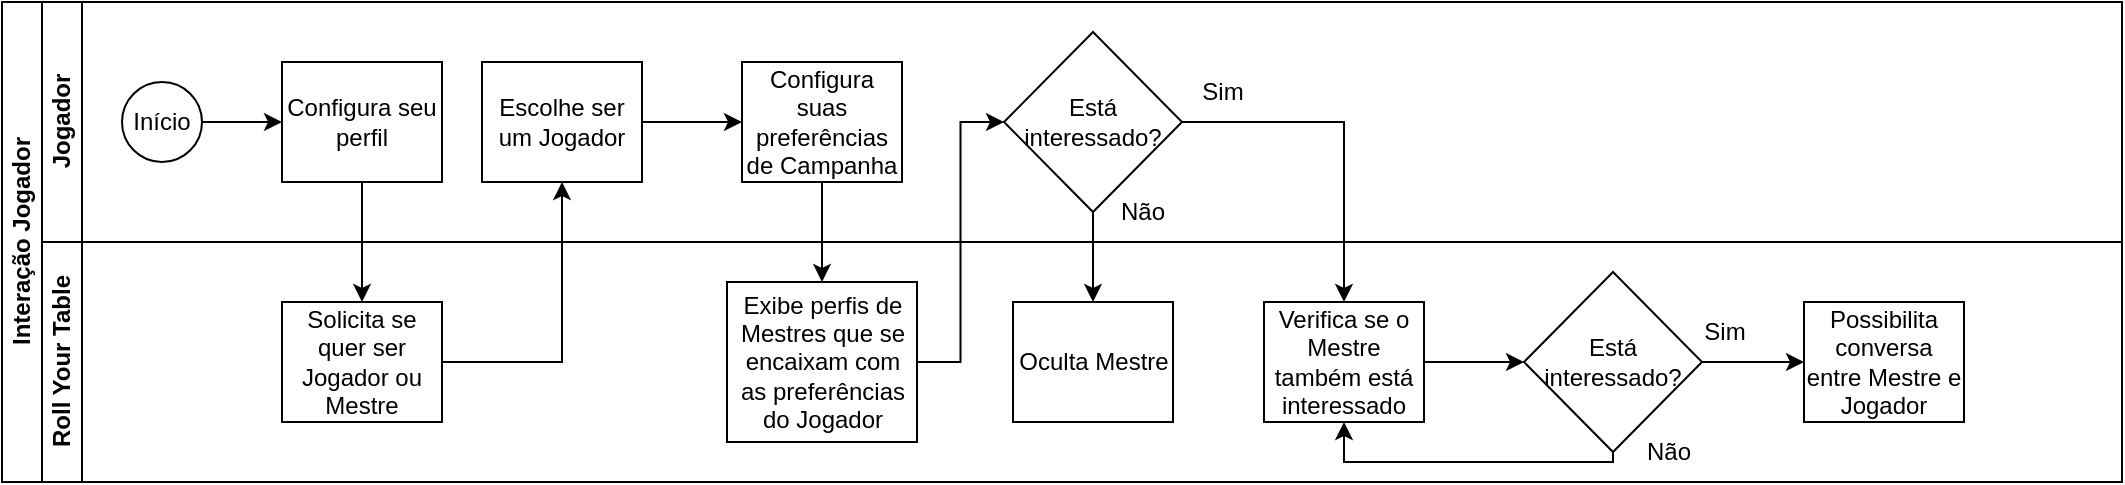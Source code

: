 <mxfile version="21.2.7" type="github">
  <diagram id="prtHgNgQTEPvFCAcTncT" name="Page-1">
    <mxGraphModel dx="839" dy="454" grid="1" gridSize="10" guides="1" tooltips="1" connect="1" arrows="1" fold="1" page="1" pageScale="1" pageWidth="827" pageHeight="1169" math="0" shadow="0">
      <root>
        <mxCell id="0" />
        <mxCell id="1" parent="0" />
        <mxCell id="dNxyNK7c78bLwvsdeMH5-19" value="Interação Jogador" style="swimlane;html=1;childLayout=stackLayout;resizeParent=1;resizeParentMax=0;horizontal=0;startSize=20;horizontalStack=0;" parent="1" vertex="1">
          <mxGeometry x="19" y="120" width="1060" height="240" as="geometry" />
        </mxCell>
        <mxCell id="dNxyNK7c78bLwvsdeMH5-20" value="Jogador" style="swimlane;html=1;startSize=20;horizontal=0;" parent="dNxyNK7c78bLwvsdeMH5-19" vertex="1">
          <mxGeometry x="20" width="1040" height="120" as="geometry" />
        </mxCell>
        <mxCell id="dNxyNK7c78bLwvsdeMH5-25" value="" style="edgeStyle=orthogonalEdgeStyle;rounded=0;orthogonalLoop=1;jettySize=auto;html=1;" parent="dNxyNK7c78bLwvsdeMH5-20" source="dNxyNK7c78bLwvsdeMH5-23" target="dNxyNK7c78bLwvsdeMH5-24" edge="1">
          <mxGeometry relative="1" as="geometry" />
        </mxCell>
        <mxCell id="dNxyNK7c78bLwvsdeMH5-23" value="Início" style="ellipse;whiteSpace=wrap;html=1;" parent="dNxyNK7c78bLwvsdeMH5-20" vertex="1">
          <mxGeometry x="40" y="40" width="40" height="40" as="geometry" />
        </mxCell>
        <mxCell id="dNxyNK7c78bLwvsdeMH5-24" value="Configura seu perfil" style="rounded=0;whiteSpace=wrap;html=1;fontFamily=Helvetica;fontSize=12;fontColor=#000000;align=center;" parent="dNxyNK7c78bLwvsdeMH5-20" vertex="1">
          <mxGeometry x="120" y="30" width="80" height="60" as="geometry" />
        </mxCell>
        <mxCell id="dNxyNK7c78bLwvsdeMH5-33" value="" style="edgeStyle=orthogonalEdgeStyle;rounded=0;orthogonalLoop=1;jettySize=auto;html=1;endArrow=classic;endFill=1;" parent="dNxyNK7c78bLwvsdeMH5-20" source="dNxyNK7c78bLwvsdeMH5-30" edge="1">
          <mxGeometry relative="1" as="geometry">
            <mxPoint x="350" y="60" as="targetPoint" />
          </mxGeometry>
        </mxCell>
        <mxCell id="dNxyNK7c78bLwvsdeMH5-30" value="Escolhe ser um Jogador" style="rounded=0;whiteSpace=wrap;html=1;fontFamily=Helvetica;fontSize=12;fontColor=#000000;align=center;" parent="dNxyNK7c78bLwvsdeMH5-20" vertex="1">
          <mxGeometry x="220" y="30" width="80" height="60" as="geometry" />
        </mxCell>
        <mxCell id="7kD7mujcXOa4vCPARr4e-5" value="Configura suas preferências de Campanha" style="rounded=0;whiteSpace=wrap;html=1;fontFamily=Helvetica;fontSize=12;fontColor=#000000;align=center;" vertex="1" parent="dNxyNK7c78bLwvsdeMH5-20">
          <mxGeometry x="350" y="30" width="80" height="60" as="geometry" />
        </mxCell>
        <mxCell id="7kD7mujcXOa4vCPARr4e-13" value="Está interessado?" style="rhombus;whiteSpace=wrap;html=1;" vertex="1" parent="dNxyNK7c78bLwvsdeMH5-20">
          <mxGeometry x="481" y="15" width="89" height="90" as="geometry" />
        </mxCell>
        <mxCell id="7kD7mujcXOa4vCPARr4e-15" value="Sim" style="text;html=1;align=center;verticalAlign=middle;resizable=0;points=[];autosize=1;strokeColor=none;fillColor=none;" vertex="1" parent="dNxyNK7c78bLwvsdeMH5-20">
          <mxGeometry x="570" y="30" width="40" height="30" as="geometry" />
        </mxCell>
        <mxCell id="7kD7mujcXOa4vCPARr4e-16" value="Não" style="text;html=1;align=center;verticalAlign=middle;resizable=0;points=[];autosize=1;strokeColor=none;fillColor=none;" vertex="1" parent="dNxyNK7c78bLwvsdeMH5-20">
          <mxGeometry x="525" y="90" width="50" height="30" as="geometry" />
        </mxCell>
        <mxCell id="dNxyNK7c78bLwvsdeMH5-21" value="Roll Your Table" style="swimlane;html=1;startSize=20;horizontal=0;" parent="dNxyNK7c78bLwvsdeMH5-19" vertex="1">
          <mxGeometry x="20" y="120" width="1040" height="120" as="geometry" />
        </mxCell>
        <mxCell id="dNxyNK7c78bLwvsdeMH5-26" value="Solicita se quer ser Jogador ou Mestre" style="rounded=0;whiteSpace=wrap;html=1;fontFamily=Helvetica;fontSize=12;fontColor=#000000;align=center;" parent="dNxyNK7c78bLwvsdeMH5-21" vertex="1">
          <mxGeometry x="120" y="30" width="80" height="60" as="geometry" />
        </mxCell>
        <mxCell id="7kD7mujcXOa4vCPARr4e-9" value="Exibe perfis de Mestres que se encaixam com as preferências do Jogador" style="rounded=0;whiteSpace=wrap;html=1;fontFamily=Helvetica;fontSize=12;fontColor=#000000;align=center;" vertex="1" parent="dNxyNK7c78bLwvsdeMH5-21">
          <mxGeometry x="342.5" y="20" width="95" height="80" as="geometry" />
        </mxCell>
        <mxCell id="7kD7mujcXOa4vCPARr4e-18" value="Oculta Mestre" style="rounded=0;whiteSpace=wrap;html=1;fontFamily=Helvetica;fontSize=12;fontColor=#000000;align=center;" vertex="1" parent="dNxyNK7c78bLwvsdeMH5-21">
          <mxGeometry x="485.5" y="30" width="80" height="60" as="geometry" />
        </mxCell>
        <mxCell id="7kD7mujcXOa4vCPARr4e-20" value="Verifica se o Mestre também está interessado" style="rounded=0;whiteSpace=wrap;html=1;fontFamily=Helvetica;fontSize=12;fontColor=#000000;align=center;" vertex="1" parent="dNxyNK7c78bLwvsdeMH5-21">
          <mxGeometry x="611" y="30" width="80" height="60" as="geometry" />
        </mxCell>
        <mxCell id="7kD7mujcXOa4vCPARr4e-23" value="Está interessado?" style="rhombus;whiteSpace=wrap;html=1;" vertex="1" parent="dNxyNK7c78bLwvsdeMH5-21">
          <mxGeometry x="741" y="15" width="89" height="90" as="geometry" />
        </mxCell>
        <mxCell id="7kD7mujcXOa4vCPARr4e-24" value="" style="edgeStyle=orthogonalEdgeStyle;rounded=0;orthogonalLoop=1;jettySize=auto;html=1;endArrow=classic;endFill=1;exitX=1;exitY=0.5;exitDx=0;exitDy=0;entryX=0;entryY=0.5;entryDx=0;entryDy=0;" edge="1" parent="dNxyNK7c78bLwvsdeMH5-21" source="7kD7mujcXOa4vCPARr4e-20" target="7kD7mujcXOa4vCPARr4e-23">
          <mxGeometry relative="1" as="geometry">
            <mxPoint x="536" y="-5" as="sourcePoint" />
            <mxPoint x="536" y="40" as="targetPoint" />
          </mxGeometry>
        </mxCell>
        <mxCell id="7kD7mujcXOa4vCPARr4e-25" value="Sim" style="text;html=1;align=center;verticalAlign=middle;resizable=0;points=[];autosize=1;strokeColor=none;fillColor=none;" vertex="1" parent="dNxyNK7c78bLwvsdeMH5-21">
          <mxGeometry x="821" y="30" width="40" height="30" as="geometry" />
        </mxCell>
        <mxCell id="7kD7mujcXOa4vCPARr4e-26" value="Não" style="text;html=1;align=center;verticalAlign=middle;resizable=0;points=[];autosize=1;strokeColor=none;fillColor=none;" vertex="1" parent="dNxyNK7c78bLwvsdeMH5-21">
          <mxGeometry x="788" y="90" width="50" height="30" as="geometry" />
        </mxCell>
        <mxCell id="7kD7mujcXOa4vCPARr4e-27" value="" style="edgeStyle=orthogonalEdgeStyle;rounded=0;orthogonalLoop=1;jettySize=auto;html=1;endArrow=classic;endFill=1;exitX=0.5;exitY=1;exitDx=0;exitDy=0;entryX=0.5;entryY=1;entryDx=0;entryDy=0;" edge="1" parent="dNxyNK7c78bLwvsdeMH5-21" source="7kD7mujcXOa4vCPARr4e-23" target="7kD7mujcXOa4vCPARr4e-20">
          <mxGeometry relative="1" as="geometry">
            <mxPoint x="701" y="70" as="sourcePoint" />
            <mxPoint x="751" y="70" as="targetPoint" />
            <Array as="points">
              <mxPoint x="786" y="110" />
              <mxPoint x="651" y="110" />
            </Array>
          </mxGeometry>
        </mxCell>
        <mxCell id="7kD7mujcXOa4vCPARr4e-29" value="Possibilita conversa entre Mestre e Jogador" style="rounded=0;whiteSpace=wrap;html=1;fontFamily=Helvetica;fontSize=12;fontColor=#000000;align=center;" vertex="1" parent="dNxyNK7c78bLwvsdeMH5-21">
          <mxGeometry x="881" y="30" width="80" height="60" as="geometry" />
        </mxCell>
        <mxCell id="dNxyNK7c78bLwvsdeMH5-29" value="" style="edgeStyle=orthogonalEdgeStyle;rounded=0;orthogonalLoop=1;jettySize=auto;html=1;endArrow=classic;endFill=1;entryX=0.5;entryY=1;entryDx=0;entryDy=0;" parent="dNxyNK7c78bLwvsdeMH5-19" source="dNxyNK7c78bLwvsdeMH5-26" target="dNxyNK7c78bLwvsdeMH5-30" edge="1">
          <mxGeometry relative="1" as="geometry">
            <mxPoint x="280" y="180" as="targetPoint" />
          </mxGeometry>
        </mxCell>
        <mxCell id="7kD7mujcXOa4vCPARr4e-7" value="" style="edgeStyle=orthogonalEdgeStyle;rounded=0;orthogonalLoop=1;jettySize=auto;html=1;exitX=0.5;exitY=1;exitDx=0;exitDy=0;entryX=0.5;entryY=0;entryDx=0;entryDy=0;" edge="1" parent="dNxyNK7c78bLwvsdeMH5-19" source="dNxyNK7c78bLwvsdeMH5-24" target="dNxyNK7c78bLwvsdeMH5-26">
          <mxGeometry relative="1" as="geometry">
            <mxPoint x="110" y="70" as="sourcePoint" />
            <mxPoint x="150" y="70" as="targetPoint" />
          </mxGeometry>
        </mxCell>
        <mxCell id="7kD7mujcXOa4vCPARr4e-10" value="" style="edgeStyle=orthogonalEdgeStyle;rounded=0;orthogonalLoop=1;jettySize=auto;html=1;endArrow=classic;endFill=1;exitX=0.5;exitY=1;exitDx=0;exitDy=0;entryX=0.5;entryY=0;entryDx=0;entryDy=0;" edge="1" parent="dNxyNK7c78bLwvsdeMH5-19" source="7kD7mujcXOa4vCPARr4e-5" target="7kD7mujcXOa4vCPARr4e-9">
          <mxGeometry relative="1" as="geometry">
            <mxPoint x="330" y="70" as="sourcePoint" />
            <mxPoint x="380" y="70" as="targetPoint" />
          </mxGeometry>
        </mxCell>
        <mxCell id="7kD7mujcXOa4vCPARr4e-14" value="" style="edgeStyle=orthogonalEdgeStyle;rounded=0;orthogonalLoop=1;jettySize=auto;html=1;endArrow=classic;endFill=1;exitX=1;exitY=0.5;exitDx=0;exitDy=0;entryX=0;entryY=0.5;entryDx=0;entryDy=0;" edge="1" parent="dNxyNK7c78bLwvsdeMH5-19" source="7kD7mujcXOa4vCPARr4e-9" target="7kD7mujcXOa4vCPARr4e-13">
          <mxGeometry relative="1" as="geometry">
            <mxPoint x="420" y="100" as="sourcePoint" />
            <mxPoint x="420" y="150" as="targetPoint" />
          </mxGeometry>
        </mxCell>
        <mxCell id="7kD7mujcXOa4vCPARr4e-19" value="" style="edgeStyle=orthogonalEdgeStyle;rounded=0;orthogonalLoop=1;jettySize=auto;html=1;endArrow=classic;endFill=1;exitX=0.5;exitY=1;exitDx=0;exitDy=0;entryX=0.5;entryY=0;entryDx=0;entryDy=0;" edge="1" parent="dNxyNK7c78bLwvsdeMH5-19" source="7kD7mujcXOa4vCPARr4e-13" target="7kD7mujcXOa4vCPARr4e-18">
          <mxGeometry relative="1" as="geometry">
            <mxPoint x="420" y="100" as="sourcePoint" />
            <mxPoint x="420" y="150" as="targetPoint" />
          </mxGeometry>
        </mxCell>
        <mxCell id="7kD7mujcXOa4vCPARr4e-21" value="" style="edgeStyle=orthogonalEdgeStyle;rounded=0;orthogonalLoop=1;jettySize=auto;html=1;endArrow=classic;endFill=1;exitX=1;exitY=0.5;exitDx=0;exitDy=0;entryX=0.5;entryY=0;entryDx=0;entryDy=0;" edge="1" parent="dNxyNK7c78bLwvsdeMH5-19" source="7kD7mujcXOa4vCPARr4e-13" target="7kD7mujcXOa4vCPARr4e-20">
          <mxGeometry relative="1" as="geometry">
            <mxPoint x="556" y="115" as="sourcePoint" />
            <mxPoint x="556" y="160" as="targetPoint" />
          </mxGeometry>
        </mxCell>
        <mxCell id="7kD7mujcXOa4vCPARr4e-28" value="" style="edgeStyle=orthogonalEdgeStyle;rounded=0;orthogonalLoop=1;jettySize=auto;html=1;endArrow=classic;endFill=1;exitX=1;exitY=0.5;exitDx=0;exitDy=0;" edge="1" parent="1" source="7kD7mujcXOa4vCPARr4e-23">
          <mxGeometry relative="1" as="geometry">
            <mxPoint x="740" y="310" as="sourcePoint" />
            <mxPoint x="920" y="300" as="targetPoint" />
          </mxGeometry>
        </mxCell>
      </root>
    </mxGraphModel>
  </diagram>
</mxfile>
